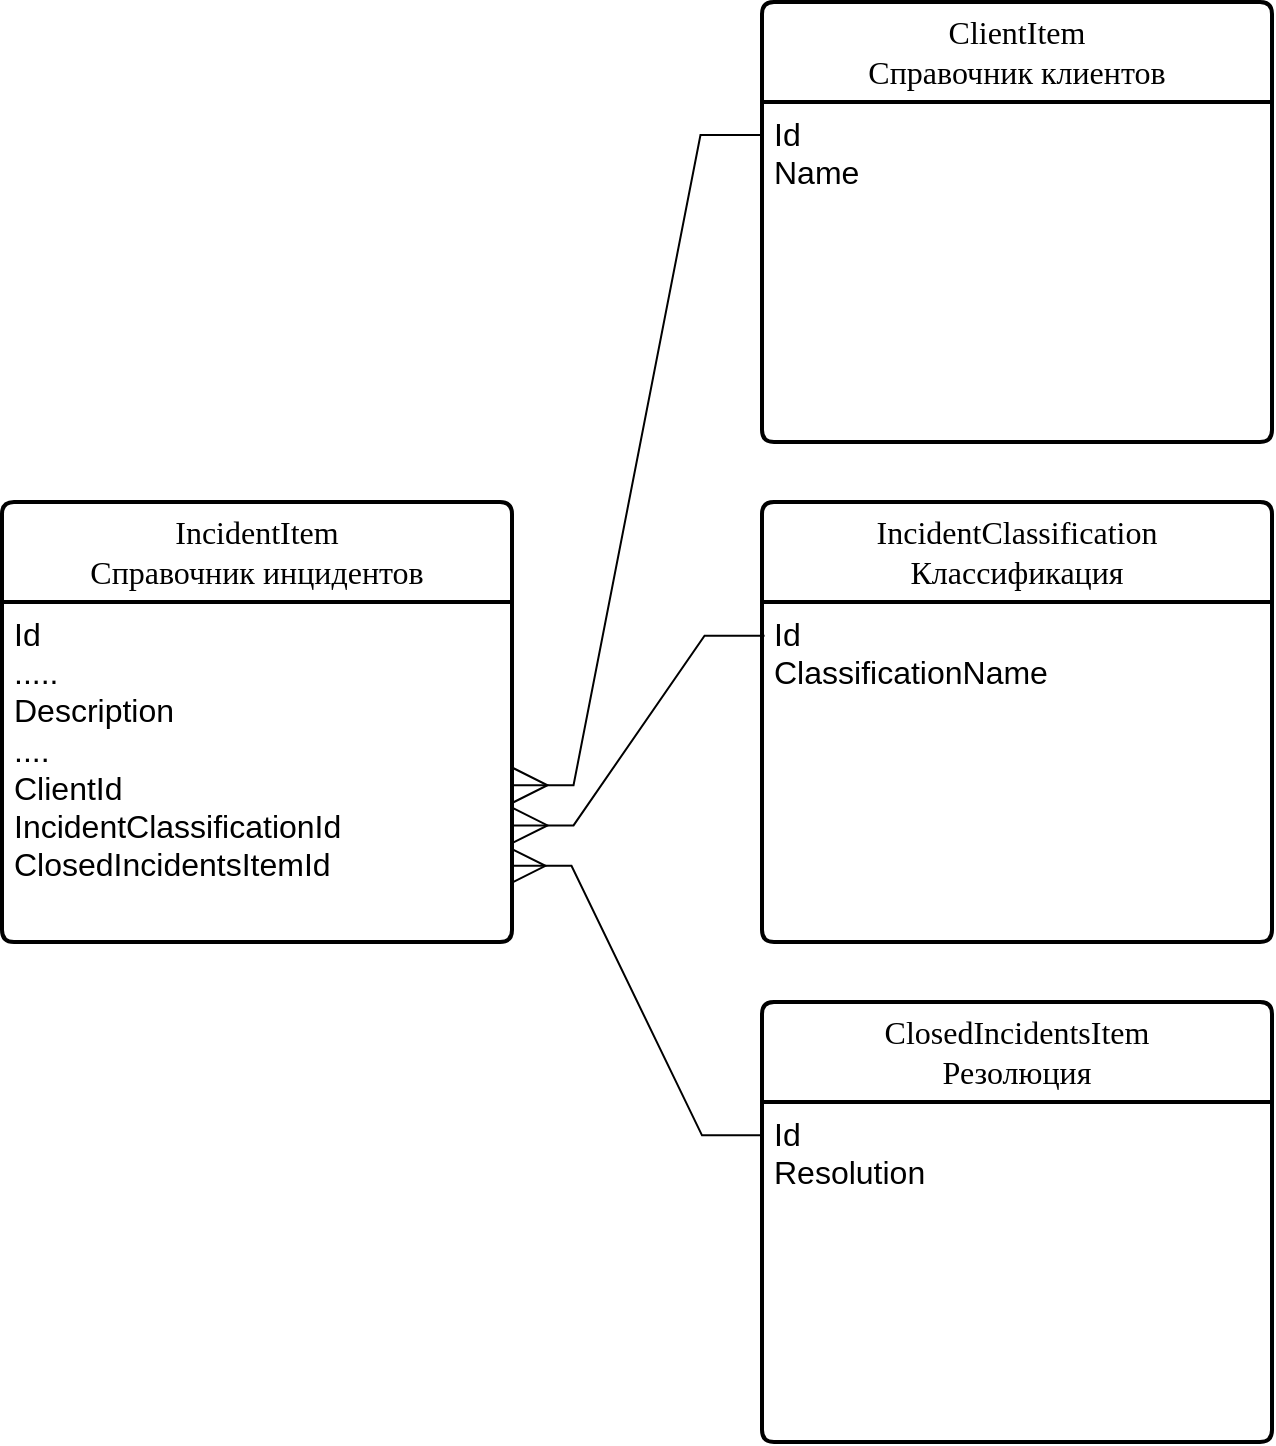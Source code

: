 <mxfile version="26.1.0">
  <diagram name="Page-1" id="e56a1550-8fbb-45ad-956c-1786394a9013">
    <mxGraphModel dx="1050" dy="-285" grid="1" gridSize="10" guides="1" tooltips="1" connect="1" arrows="1" fold="1" page="1" pageScale="1" pageWidth="1100" pageHeight="850" background="none" math="0" shadow="0">
      <root>
        <mxCell id="0" />
        <mxCell id="1" parent="0" />
        <mxCell id="0LdscE0Iv_Stk3wDji6h-158" value="&lt;font style=&quot;font-size: 16px;&quot;&gt;&lt;font style=&quot;&quot; face=&quot;Verdana&quot;&gt;&lt;span style=&quot;text-wrap-mode: nowrap;&quot;&gt;IncidentItem&lt;/span&gt;&lt;/font&gt;&lt;br&gt;&lt;font style=&quot;&quot; face=&quot;Verdana&quot;&gt;&lt;span style=&quot;text-wrap-mode: nowrap;&quot;&gt;Справочник инцидентов&lt;/span&gt;&lt;/font&gt;&lt;/font&gt;" style="swimlane;childLayout=stackLayout;horizontal=1;startSize=50;horizontalStack=0;rounded=1;fontSize=14;fontStyle=0;strokeWidth=2;resizeParent=0;resizeLast=1;shadow=0;dashed=0;align=center;arcSize=4;whiteSpace=wrap;html=1;" parent="1" vertex="1">
          <mxGeometry x="35" y="1800" width="255" height="220" as="geometry" />
        </mxCell>
        <mxCell id="0LdscE0Iv_Stk3wDji6h-159" value="&lt;font style=&quot;font-size: 16px;&quot;&gt;Id&lt;br&gt;.....&lt;br&gt;Description&lt;/font&gt;&lt;div&gt;&lt;font style=&quot;font-size: 16px;&quot;&gt;....&lt;/font&gt;&lt;/div&gt;&lt;div&gt;&lt;font style=&quot;font-size: 16px;&quot;&gt;ClientId&lt;/font&gt;&lt;/div&gt;&lt;div&gt;&lt;font style=&quot;font-size: 16px;&quot;&gt;IncidentClassificationId&lt;/font&gt;&lt;/div&gt;&lt;div&gt;&lt;font style=&quot;font-size: 16px;&quot;&gt;ClosedIncidentsItemId&lt;/font&gt;&lt;/div&gt;" style="align=left;strokeColor=none;fillColor=none;spacingLeft=4;spacingRight=4;fontSize=12;verticalAlign=top;resizable=0;rotatable=0;part=1;html=1;whiteSpace=wrap;" parent="0LdscE0Iv_Stk3wDji6h-158" vertex="1">
          <mxGeometry y="50" width="255" height="170" as="geometry" />
        </mxCell>
        <mxCell id="0LdscE0Iv_Stk3wDji6h-185" value="&lt;font style=&quot;&quot;&gt;&lt;font face=&quot;Verdana&quot;&gt;&lt;span style=&quot;font-size: 16px; text-wrap-mode: nowrap;&quot;&gt;ClientItem&lt;/span&gt;&lt;/font&gt;&lt;br&gt;&lt;font face=&quot;Verdana&quot;&gt;&lt;span style=&quot;font-size: 16px; text-wrap-mode: nowrap;&quot;&gt;Справочник клиентов&lt;/span&gt;&lt;/font&gt;&lt;/font&gt;" style="swimlane;childLayout=stackLayout;horizontal=1;startSize=50;horizontalStack=0;rounded=1;fontSize=14;fontStyle=0;strokeWidth=2;resizeParent=0;resizeLast=1;shadow=0;dashed=0;align=center;arcSize=4;whiteSpace=wrap;html=1;" parent="1" vertex="1">
          <mxGeometry x="415" y="1550" width="255" height="220" as="geometry" />
        </mxCell>
        <mxCell id="0LdscE0Iv_Stk3wDji6h-186" value="&lt;font style=&quot;&quot;&gt;&lt;span style=&quot;font-size: 16px;&quot;&gt;Id&lt;/span&gt;&lt;br&gt;&lt;span style=&quot;font-size: 16px;&quot;&gt;Name&lt;/span&gt;&lt;/font&gt;" style="align=left;strokeColor=none;fillColor=none;spacingLeft=4;spacingRight=4;fontSize=12;verticalAlign=top;resizable=0;rotatable=0;part=1;html=1;whiteSpace=wrap;" parent="0LdscE0Iv_Stk3wDji6h-185" vertex="1">
          <mxGeometry y="50" width="255" height="170" as="geometry" />
        </mxCell>
        <mxCell id="0LdscE0Iv_Stk3wDji6h-187" value="&lt;font style=&quot;&quot;&gt;&lt;font face=&quot;Verdana&quot;&gt;&lt;span style=&quot;font-size: 16px; text-wrap-mode: nowrap;&quot;&gt;IncidentClassification&lt;/span&gt;&lt;/font&gt;&lt;br&gt;&lt;font face=&quot;Verdana&quot;&gt;&lt;span style=&quot;font-size: 16px; text-wrap-mode: nowrap;&quot;&gt;Классификация&lt;/span&gt;&lt;/font&gt;&lt;/font&gt;" style="swimlane;childLayout=stackLayout;horizontal=1;startSize=50;horizontalStack=0;rounded=1;fontSize=14;fontStyle=0;strokeWidth=2;resizeParent=0;resizeLast=1;shadow=0;dashed=0;align=center;arcSize=4;whiteSpace=wrap;html=1;" parent="1" vertex="1">
          <mxGeometry x="415" y="1800" width="255" height="220" as="geometry" />
        </mxCell>
        <mxCell id="0LdscE0Iv_Stk3wDji6h-188" value="&lt;font style=&quot;&quot;&gt;&lt;span style=&quot;font-size: 16px;&quot;&gt;Id&lt;/span&gt;&lt;br&gt;&lt;span style=&quot;font-size: 16px;&quot;&gt;ClassificationName&lt;/span&gt;&lt;/font&gt;" style="align=left;strokeColor=none;fillColor=none;spacingLeft=4;spacingRight=4;fontSize=12;verticalAlign=top;resizable=0;rotatable=0;part=1;html=1;whiteSpace=wrap;" parent="0LdscE0Iv_Stk3wDji6h-187" vertex="1">
          <mxGeometry y="50" width="255" height="170" as="geometry" />
        </mxCell>
        <mxCell id="0LdscE0Iv_Stk3wDji6h-189" value="&lt;font style=&quot;&quot;&gt;&lt;font face=&quot;Verdana&quot;&gt;&lt;span style=&quot;font-size: 16px; text-wrap-mode: nowrap;&quot;&gt;ClosedIncidentsItem&lt;/span&gt;&lt;/font&gt;&lt;br&gt;&lt;font face=&quot;Verdana&quot;&gt;&lt;span style=&quot;font-size: 16px; text-wrap-mode: nowrap;&quot;&gt;Резолюция&lt;/span&gt;&lt;/font&gt;&lt;/font&gt;" style="swimlane;childLayout=stackLayout;horizontal=1;startSize=50;horizontalStack=0;rounded=1;fontSize=14;fontStyle=0;strokeWidth=2;resizeParent=0;resizeLast=1;shadow=0;dashed=0;align=center;arcSize=4;whiteSpace=wrap;html=1;" parent="1" vertex="1">
          <mxGeometry x="415" y="2050" width="255" height="220" as="geometry" />
        </mxCell>
        <mxCell id="0LdscE0Iv_Stk3wDji6h-190" value="&lt;font style=&quot;&quot;&gt;&lt;span style=&quot;font-size: 16px;&quot;&gt;Id&lt;/span&gt;&lt;br&gt;&lt;span style=&quot;font-size: 16px;&quot;&gt;Resolution&lt;/span&gt;&lt;/font&gt;" style="align=left;strokeColor=none;fillColor=none;spacingLeft=4;spacingRight=4;fontSize=12;verticalAlign=top;resizable=0;rotatable=0;part=1;html=1;whiteSpace=wrap;" parent="0LdscE0Iv_Stk3wDji6h-189" vertex="1">
          <mxGeometry y="50" width="255" height="170" as="geometry" />
        </mxCell>
        <mxCell id="0LdscE0Iv_Stk3wDji6h-192" value="" style="edgeStyle=entityRelationEdgeStyle;fontSize=12;html=1;endArrow=none;startArrow=ERmany;rounded=0;exitX=1.003;exitY=0.539;exitDx=0;exitDy=0;exitPerimeter=0;entryX=-0.003;entryY=0.097;entryDx=0;entryDy=0;entryPerimeter=0;strokeWidth=1;endSize=15;targetPerimeterSpacing=0;startSize=15;startFill=0;endFill=0;" parent="1" source="0LdscE0Iv_Stk3wDji6h-159" target="0LdscE0Iv_Stk3wDji6h-186" edge="1">
          <mxGeometry width="100" height="100" relative="1" as="geometry">
            <mxPoint x="210" y="1900" as="sourcePoint" />
            <mxPoint x="310" y="1800" as="targetPoint" />
          </mxGeometry>
        </mxCell>
        <mxCell id="0LdscE0Iv_Stk3wDji6h-193" value="" style="edgeStyle=entityRelationEdgeStyle;fontSize=12;html=1;endArrow=none;startArrow=ERmany;rounded=0;exitX=1.003;exitY=0.657;exitDx=0;exitDy=0;exitPerimeter=0;strokeWidth=1;endSize=15;targetPerimeterSpacing=0;startSize=15;startFill=0;endFill=0;entryX=0.005;entryY=0.099;entryDx=0;entryDy=0;entryPerimeter=0;" parent="1" source="0LdscE0Iv_Stk3wDji6h-159" target="0LdscE0Iv_Stk3wDji6h-188" edge="1">
          <mxGeometry width="100" height="100" relative="1" as="geometry">
            <mxPoint x="301" y="1952" as="sourcePoint" />
            <mxPoint x="410" y="1870" as="targetPoint" />
          </mxGeometry>
        </mxCell>
        <mxCell id="0LdscE0Iv_Stk3wDji6h-194" value="" style="edgeStyle=entityRelationEdgeStyle;fontSize=12;html=1;endArrow=none;startArrow=ERmany;rounded=0;exitX=0.999;exitY=0.776;exitDx=0;exitDy=0;strokeWidth=1;endSize=15;targetPerimeterSpacing=0;startSize=15;startFill=0;endFill=0;entryX=0;entryY=0.098;entryDx=0;entryDy=0;entryPerimeter=0;exitPerimeter=0;" parent="1" source="0LdscE0Iv_Stk3wDji6h-159" target="0LdscE0Iv_Stk3wDji6h-190" edge="1">
          <mxGeometry width="100" height="100" relative="1" as="geometry">
            <mxPoint x="305" y="1971" as="sourcePoint" />
            <mxPoint x="420" y="1880" as="targetPoint" />
          </mxGeometry>
        </mxCell>
      </root>
    </mxGraphModel>
  </diagram>
</mxfile>
